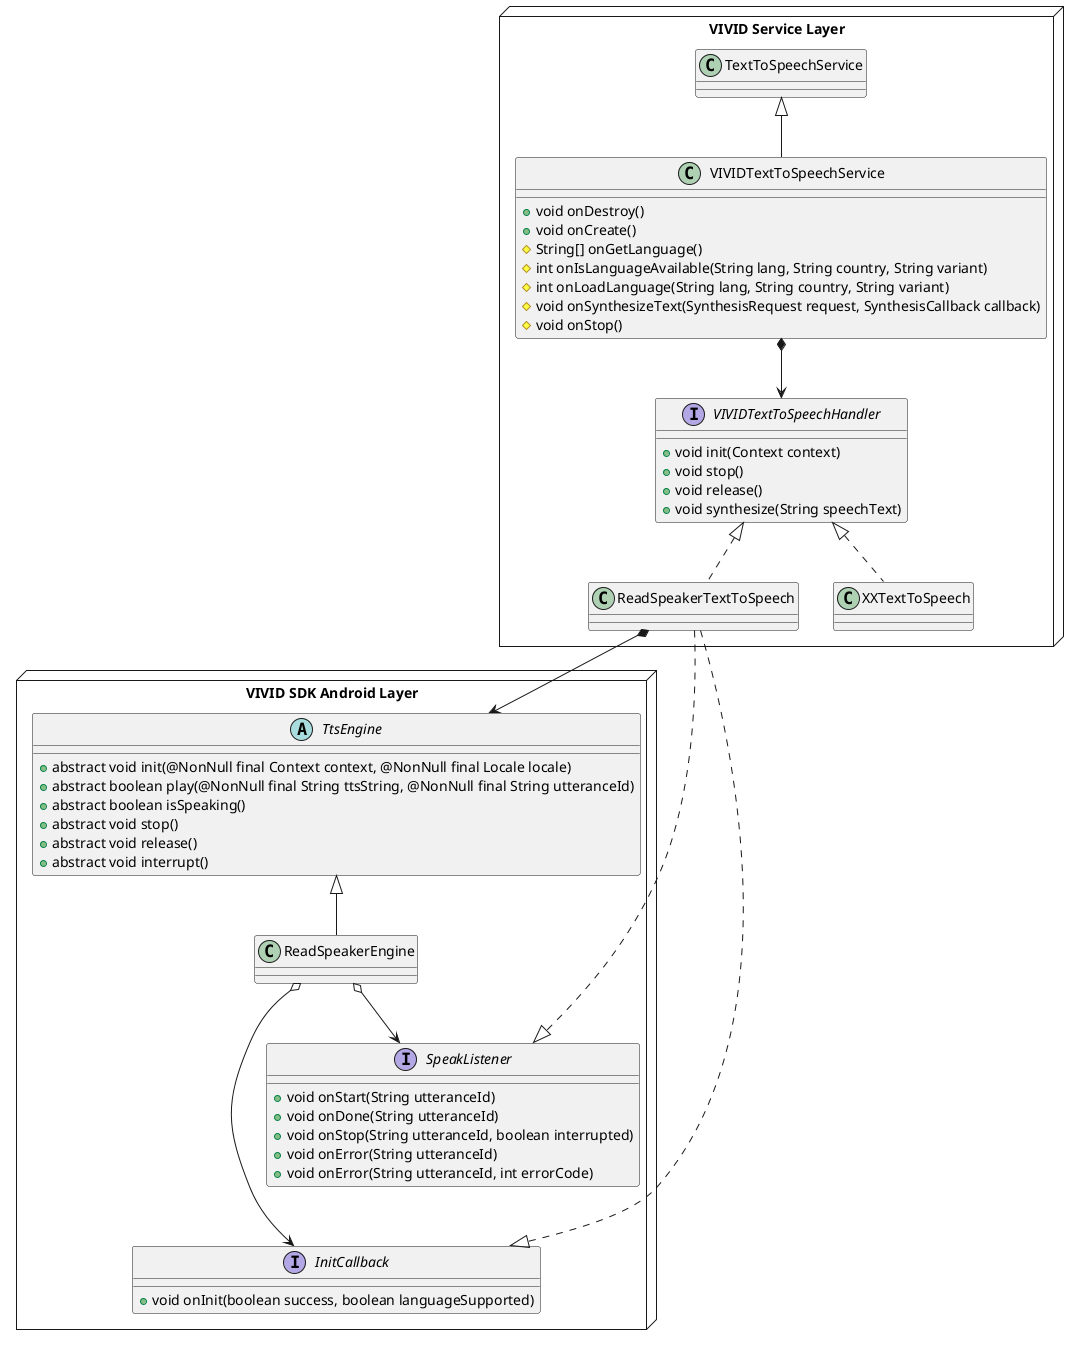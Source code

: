 @startuml
 node "VIVID Service Layer"{
     class VIVIDTextToSpeechService extends TextToSpeechService{
         + void onDestroy() 
         + void onCreate()
         # String[] onGetLanguage()
         # int onIsLanguageAvailable(String lang, String country, String variant)
         # int onLoadLanguage(String lang, String country, String variant) 
         # void onSynthesizeText(SynthesisRequest request, SynthesisCallback callback)
         # void onStop()
     }

     interface VIVIDTextToSpeechHandler{
         + void init(Context context)
         + void stop()
         + void release()
         + void synthesize(String speechText)
     }
     VIVIDTextToSpeechService *--> VIVIDTextToSpeechHandler
     class ReadSpeakerTextToSpeech implements VIVIDTextToSpeechHandler{

     }
     class XXTextToSpeech implements VIVIDTextToSpeechHandler

 }
 node "VIVID SDK Android Layer"{
     abstract class TtsEngine {
     + abstract void init(@NonNull final Context context, @NonNull final Locale locale)
     + abstract boolean play(@NonNull final String ttsString, @NonNull final String utteranceId)
     + abstract boolean isSpeaking()
     + abstract void stop()
     + abstract void release()
     + abstract void interrupt()
     }
     class ReadSpeakerEngine extends TtsEngine{

     }

    interface InitCallback {
        + void onInit(boolean success, boolean languageSupported)
    }

    interface SpeakListener {
        + void onStart(String utteranceId)
        + void onDone(String utteranceId)
        + void onStop(String utteranceId, boolean interrupted)
        + void onError(String utteranceId)
        + void onError(String utteranceId, int errorCode)
    }

 }

 ReadSpeakerTextToSpeech *--> TtsEngine
 ReadSpeakerTextToSpeech ..|> InitCallback
 ReadSpeakerTextToSpeech ..|> SpeakListener
 ReadSpeakerEngine o---> InitCallback
 ReadSpeakerEngine o--> SpeakListener
@enduml